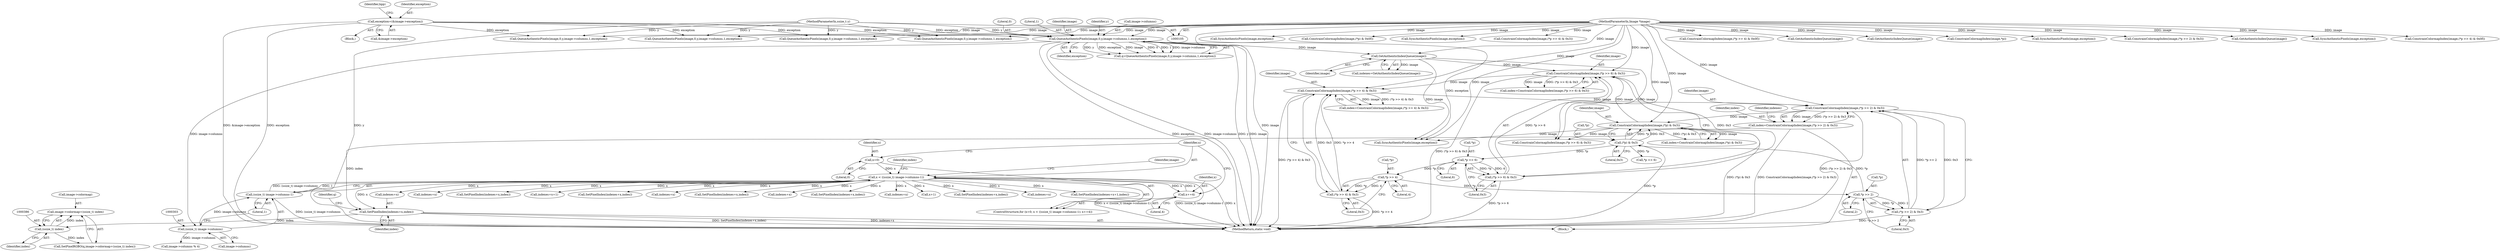digraph "0_ImageMagick_b6ae2f9e0ab13343c0281732d479757a8e8979c7@pointer" {
"1000381" [label="(Call,image->colormap+(ssize_t) index)"];
"1000385" [label="(Call,(ssize_t) index)"];
"1000374" [label="(Call,SetPixelIndex(indexes+x,index))"];
"1000299" [label="(Call,x < ((ssize_t) image->columns-1))"];
"1000308" [label="(Call,x+=4)"];
"1000296" [label="(Call,x=0)"];
"1000301" [label="(Call,(ssize_t) image->columns-1)"];
"1000302" [label="(Call,(ssize_t) image->columns)"];
"1000275" [label="(Call,QueueAuthenticPixels(image,0,y,image->columns,1,exception))"];
"1000108" [label="(MethodParameterIn,Image *image)"];
"1000107" [label="(MethodParameterIn,ssize_t y)"];
"1000117" [label="(Call,exception=(&image->exception))"];
"1000364" [label="(Call,index=ConstrainColormapIndex(image,(*p >> 2) & 0x3))"];
"1000366" [label="(Call,ConstrainColormapIndex(image,(*p >> 2) & 0x3))"];
"1000340" [label="(Call,ConstrainColormapIndex(image,(*p >> 4) & 0x3))"];
"1000314" [label="(Call,ConstrainColormapIndex(image,(*p >> 6) & 0x3))"];
"1000293" [label="(Call,GetAuthenticIndexQueue(image))"];
"1000392" [label="(Call,ConstrainColormapIndex(image,(*p) & 0x3))"];
"1000394" [label="(Call,(*p) & 0x3)"];
"1000369" [label="(Call,*p >> 2)"];
"1000343" [label="(Call,*p >> 4)"];
"1000317" [label="(Call,*p >> 6)"];
"1000316" [label="(Call,(*p >> 6) & 0x3)"];
"1000342" [label="(Call,(*p >> 4) & 0x3)"];
"1000368" [label="(Call,(*p >> 2) & 0x3)"];
"1000283" [label="(Identifier,exception)"];
"1000576" [label="(Call,ConstrainColormapIndex(image,(*p >> 4) & 0x0f))"];
"1000124" [label="(Identifier,bpp)"];
"1000438" [label="(Call,indexes+x)"];
"1000385" [label="(Call,(ssize_t) index)"];
"1000275" [label="(Call,QueueAuthenticPixels(image,0,y,image->columns,1,exception))"];
"1000279" [label="(Call,image->columns)"];
"1000277" [label="(Literal,0)"];
"1000507" [label="(Call,SetPixelIndex(indexes+x,index))"];
"1000420" [label="(Call,image->columns % 4)"];
"1000118" [label="(Identifier,exception)"];
"1000367" [label="(Identifier,image)"];
"1000399" [label="(Call,indexes+x+1)"];
"1000369" [label="(Call,*p >> 2)"];
"1000364" [label="(Call,index=ConstrainColormapIndex(image,(*p >> 2) & 0x3))"];
"1000472" [label="(Call,SetPixelIndex(indexes+x,index))"];
"1000302" [label="(Call,(ssize_t) image->columns)"];
"1000375" [label="(Call,indexes+x)"];
"1000301" [label="(Call,(ssize_t) image->columns-1)"];
"1000432" [label="(Call,*p >> 6)"];
"1000473" [label="(Call,indexes+x)"];
"1000298" [label="(Literal,0)"];
"1000297" [label="(Identifier,x)"];
"1000312" [label="(Call,index=ConstrainColormapIndex(image,(*p >> 6) & 0x3))"];
"1000308" [label="(Call,x+=4)"];
"1000322" [label="(Call,SetPixelIndex(indexes+x,index))"];
"1000316" [label="(Call,(*p >> 6) & 0x3)"];
"1000299" [label="(Call,x < ((ssize_t) image->columns-1))"];
"1000366" [label="(Call,ConstrainColormapIndex(image,(*p >> 2) & 0x3))"];
"1000381" [label="(Call,image->colormap+(ssize_t) index)"];
"1000119" [label="(Call,&image->exception)"];
"1000429" [label="(Call,ConstrainColormapIndex(image,(*p >> 6) & 0x3))"];
"1000677" [label="(Call,QueueAuthenticPixels(image,0,y,image->columns,1,exception))"];
"1000537" [label="(Call,QueueAuthenticPixels(image,0,y,image->columns,1,exception))"];
"1000392" [label="(Call,ConstrainColormapIndex(image,(*p) & 0x3))"];
"1000341" [label="(Identifier,image)"];
"1000117" [label="(Call,exception=(&image->exception))"];
"1000555" [label="(Call,GetAuthenticIndexQueue(image))"];
"1000376" [label="(Identifier,indexes)"];
"1000107" [label="(MethodParameterIn,ssize_t y)"];
"1000382" [label="(Call,image->colormap)"];
"1000387" [label="(Identifier,index)"];
"1000323" [label="(Call,indexes+x)"];
"1000282" [label="(Literal,1)"];
"1000437" [label="(Call,SetPixelIndex(indexes+x,index))"];
"1000148" [label="(Call,GetAuthenticIndexQueue(image))"];
"1000300" [label="(Identifier,x)"];
"1000713" [label="(Call,ConstrainColormapIndex(image,*p))"];
"1000393" [label="(Identifier,image)"];
"1000379" [label="(Call,SetPixelRGBO(q,image->colormap+(ssize_t) index))"];
"1000737" [label="(Call,SyncAuthenticPixels(image,exception))"];
"1000803" [label="(MethodReturn,static void)"];
"1000499" [label="(Call,ConstrainColormapIndex(image,(*p >> 2) & 0x3))"];
"1000291" [label="(Call,indexes=GetAuthenticIndexQueue(image))"];
"1000309" [label="(Identifier,x)"];
"1000343" [label="(Call,*p >> 4)"];
"1000342" [label="(Call,(*p >> 4) & 0x3)"];
"1000314" [label="(Call,ConstrainColormapIndex(image,(*p >> 6) & 0x3))"];
"1000380" [label="(Identifier,q)"];
"1000695" [label="(Call,GetAuthenticIndexQueue(image))"];
"1000746" [label="(Call,QueueAuthenticPixels(image,0,y,image->columns,1,exception))"];
"1000110" [label="(Block,)"];
"1000266" [label="(Call,SyncAuthenticPixels(image,exception))"];
"1000315" [label="(Identifier,image)"];
"1000344" [label="(Call,*p)"];
"1000108" [label="(MethodParameterIn,Image *image)"];
"1000374" [label="(Call,SetPixelIndex(indexes+x,index))"];
"1000318" [label="(Call,*p)"];
"1000639" [label="(Call,ConstrainColormapIndex(image,(*p >> 4) & 0x0f))"];
"1000667" [label="(Call,SyncAuthenticPixels(image,exception))"];
"1000346" [label="(Literal,4)"];
"1000349" [label="(Call,indexes+x)"];
"1000293" [label="(Call,GetAuthenticIndexQueue(image))"];
"1000304" [label="(Call,image->columns)"];
"1000365" [label="(Identifier,index)"];
"1000401" [label="(Call,x+1)"];
"1000394" [label="(Call,(*p) & 0x3)"];
"1000602" [label="(Call,ConstrainColormapIndex(image,(*p) & 0x0f))"];
"1000798" [label="(Call,SyncAuthenticPixels(image,exception))"];
"1000276" [label="(Identifier,image)"];
"1000347" [label="(Literal,0x3)"];
"1000320" [label="(Literal,6)"];
"1000294" [label="(Identifier,image)"];
"1000338" [label="(Call,index=ConstrainColormapIndex(image,(*p >> 4) & 0x3))"];
"1000464" [label="(Call,ConstrainColormapIndex(image,(*p >> 4) & 0x3))"];
"1000378" [label="(Identifier,index)"];
"1000348" [label="(Call,SetPixelIndex(indexes+x,index))"];
"1000321" [label="(Literal,0x3)"];
"1000372" [label="(Literal,2)"];
"1000313" [label="(Identifier,index)"];
"1000368" [label="(Call,(*p >> 2) & 0x3)"];
"1000295" [label="(ControlStructure,for (x=0; x < ((ssize_t) image->columns-1); x+=4))"];
"1000390" [label="(Call,index=ConstrainColormapIndex(image,(*p) & 0x3))"];
"1000296" [label="(Call,x=0)"];
"1000508" [label="(Call,indexes+x)"];
"1000311" [label="(Block,)"];
"1000395" [label="(Call,*p)"];
"1000397" [label="(Literal,0x3)"];
"1000130" [label="(Call,QueueAuthenticPixels(image,0,y,image->columns,1,exception))"];
"1000370" [label="(Call,*p)"];
"1000273" [label="(Call,q=QueueAuthenticPixels(image,0,y,image->columns,1,exception))"];
"1000373" [label="(Literal,0x3)"];
"1000340" [label="(Call,ConstrainColormapIndex(image,(*p >> 4) & 0x3))"];
"1000398" [label="(Call,SetPixelIndex(indexes+x+1,index))"];
"1000317" [label="(Call,*p >> 6)"];
"1000422" [label="(Identifier,image)"];
"1000278" [label="(Identifier,y)"];
"1000307" [label="(Literal,1)"];
"1000527" [label="(Call,SyncAuthenticPixels(image,exception))"];
"1000310" [label="(Literal,4)"];
"1000381" -> "1000379"  [label="AST: "];
"1000381" -> "1000385"  [label="CFG: "];
"1000382" -> "1000381"  [label="AST: "];
"1000385" -> "1000381"  [label="AST: "];
"1000379" -> "1000381"  [label="CFG: "];
"1000385" -> "1000381"  [label="DDG: index"];
"1000385" -> "1000387"  [label="CFG: "];
"1000386" -> "1000385"  [label="AST: "];
"1000387" -> "1000385"  [label="AST: "];
"1000385" -> "1000379"  [label="DDG: index"];
"1000374" -> "1000385"  [label="DDG: index"];
"1000374" -> "1000311"  [label="AST: "];
"1000374" -> "1000378"  [label="CFG: "];
"1000375" -> "1000374"  [label="AST: "];
"1000378" -> "1000374"  [label="AST: "];
"1000380" -> "1000374"  [label="CFG: "];
"1000374" -> "1000803"  [label="DDG: indexes+x"];
"1000374" -> "1000803"  [label="DDG: SetPixelIndex(indexes+x,index)"];
"1000299" -> "1000374"  [label="DDG: x"];
"1000364" -> "1000374"  [label="DDG: index"];
"1000299" -> "1000295"  [label="AST: "];
"1000299" -> "1000301"  [label="CFG: "];
"1000300" -> "1000299"  [label="AST: "];
"1000301" -> "1000299"  [label="AST: "];
"1000313" -> "1000299"  [label="CFG: "];
"1000422" -> "1000299"  [label="CFG: "];
"1000299" -> "1000803"  [label="DDG: x < ((ssize_t) image->columns-1)"];
"1000299" -> "1000803"  [label="DDG: (ssize_t) image->columns-1"];
"1000299" -> "1000803"  [label="DDG: x"];
"1000308" -> "1000299"  [label="DDG: x"];
"1000296" -> "1000299"  [label="DDG: x"];
"1000301" -> "1000299"  [label="DDG: (ssize_t) image->columns"];
"1000301" -> "1000299"  [label="DDG: 1"];
"1000299" -> "1000308"  [label="DDG: x"];
"1000299" -> "1000322"  [label="DDG: x"];
"1000299" -> "1000323"  [label="DDG: x"];
"1000299" -> "1000348"  [label="DDG: x"];
"1000299" -> "1000349"  [label="DDG: x"];
"1000299" -> "1000375"  [label="DDG: x"];
"1000299" -> "1000398"  [label="DDG: x"];
"1000299" -> "1000399"  [label="DDG: x"];
"1000299" -> "1000401"  [label="DDG: x"];
"1000299" -> "1000437"  [label="DDG: x"];
"1000299" -> "1000438"  [label="DDG: x"];
"1000299" -> "1000472"  [label="DDG: x"];
"1000299" -> "1000473"  [label="DDG: x"];
"1000299" -> "1000507"  [label="DDG: x"];
"1000299" -> "1000508"  [label="DDG: x"];
"1000308" -> "1000295"  [label="AST: "];
"1000308" -> "1000310"  [label="CFG: "];
"1000309" -> "1000308"  [label="AST: "];
"1000310" -> "1000308"  [label="AST: "];
"1000300" -> "1000308"  [label="CFG: "];
"1000296" -> "1000295"  [label="AST: "];
"1000296" -> "1000298"  [label="CFG: "];
"1000297" -> "1000296"  [label="AST: "];
"1000298" -> "1000296"  [label="AST: "];
"1000300" -> "1000296"  [label="CFG: "];
"1000301" -> "1000307"  [label="CFG: "];
"1000302" -> "1000301"  [label="AST: "];
"1000307" -> "1000301"  [label="AST: "];
"1000301" -> "1000803"  [label="DDG: (ssize_t) image->columns"];
"1000302" -> "1000301"  [label="DDG: image->columns"];
"1000302" -> "1000304"  [label="CFG: "];
"1000303" -> "1000302"  [label="AST: "];
"1000304" -> "1000302"  [label="AST: "];
"1000307" -> "1000302"  [label="CFG: "];
"1000275" -> "1000302"  [label="DDG: image->columns"];
"1000302" -> "1000420"  [label="DDG: image->columns"];
"1000275" -> "1000273"  [label="AST: "];
"1000275" -> "1000283"  [label="CFG: "];
"1000276" -> "1000275"  [label="AST: "];
"1000277" -> "1000275"  [label="AST: "];
"1000278" -> "1000275"  [label="AST: "];
"1000279" -> "1000275"  [label="AST: "];
"1000282" -> "1000275"  [label="AST: "];
"1000283" -> "1000275"  [label="AST: "];
"1000273" -> "1000275"  [label="CFG: "];
"1000275" -> "1000803"  [label="DDG: y"];
"1000275" -> "1000803"  [label="DDG: image"];
"1000275" -> "1000803"  [label="DDG: exception"];
"1000275" -> "1000803"  [label="DDG: image->columns"];
"1000275" -> "1000273"  [label="DDG: y"];
"1000275" -> "1000273"  [label="DDG: exception"];
"1000275" -> "1000273"  [label="DDG: image"];
"1000275" -> "1000273"  [label="DDG: 0"];
"1000275" -> "1000273"  [label="DDG: 1"];
"1000275" -> "1000273"  [label="DDG: image->columns"];
"1000108" -> "1000275"  [label="DDG: image"];
"1000107" -> "1000275"  [label="DDG: y"];
"1000117" -> "1000275"  [label="DDG: exception"];
"1000275" -> "1000293"  [label="DDG: image"];
"1000275" -> "1000527"  [label="DDG: exception"];
"1000108" -> "1000105"  [label="AST: "];
"1000108" -> "1000803"  [label="DDG: image"];
"1000108" -> "1000130"  [label="DDG: image"];
"1000108" -> "1000148"  [label="DDG: image"];
"1000108" -> "1000266"  [label="DDG: image"];
"1000108" -> "1000293"  [label="DDG: image"];
"1000108" -> "1000314"  [label="DDG: image"];
"1000108" -> "1000340"  [label="DDG: image"];
"1000108" -> "1000366"  [label="DDG: image"];
"1000108" -> "1000392"  [label="DDG: image"];
"1000108" -> "1000429"  [label="DDG: image"];
"1000108" -> "1000464"  [label="DDG: image"];
"1000108" -> "1000499"  [label="DDG: image"];
"1000108" -> "1000527"  [label="DDG: image"];
"1000108" -> "1000537"  [label="DDG: image"];
"1000108" -> "1000555"  [label="DDG: image"];
"1000108" -> "1000576"  [label="DDG: image"];
"1000108" -> "1000602"  [label="DDG: image"];
"1000108" -> "1000639"  [label="DDG: image"];
"1000108" -> "1000667"  [label="DDG: image"];
"1000108" -> "1000677"  [label="DDG: image"];
"1000108" -> "1000695"  [label="DDG: image"];
"1000108" -> "1000713"  [label="DDG: image"];
"1000108" -> "1000737"  [label="DDG: image"];
"1000108" -> "1000746"  [label="DDG: image"];
"1000108" -> "1000798"  [label="DDG: image"];
"1000107" -> "1000105"  [label="AST: "];
"1000107" -> "1000803"  [label="DDG: y"];
"1000107" -> "1000130"  [label="DDG: y"];
"1000107" -> "1000537"  [label="DDG: y"];
"1000107" -> "1000677"  [label="DDG: y"];
"1000107" -> "1000746"  [label="DDG: y"];
"1000117" -> "1000110"  [label="AST: "];
"1000117" -> "1000119"  [label="CFG: "];
"1000118" -> "1000117"  [label="AST: "];
"1000119" -> "1000117"  [label="AST: "];
"1000124" -> "1000117"  [label="CFG: "];
"1000117" -> "1000803"  [label="DDG: exception"];
"1000117" -> "1000803"  [label="DDG: &image->exception"];
"1000117" -> "1000130"  [label="DDG: exception"];
"1000117" -> "1000537"  [label="DDG: exception"];
"1000117" -> "1000677"  [label="DDG: exception"];
"1000117" -> "1000746"  [label="DDG: exception"];
"1000364" -> "1000311"  [label="AST: "];
"1000364" -> "1000366"  [label="CFG: "];
"1000365" -> "1000364"  [label="AST: "];
"1000366" -> "1000364"  [label="AST: "];
"1000376" -> "1000364"  [label="CFG: "];
"1000364" -> "1000803"  [label="DDG: ConstrainColormapIndex(image,(*p >> 2) & 0x3)"];
"1000366" -> "1000364"  [label="DDG: image"];
"1000366" -> "1000364"  [label="DDG: (*p >> 2) & 0x3"];
"1000366" -> "1000368"  [label="CFG: "];
"1000367" -> "1000366"  [label="AST: "];
"1000368" -> "1000366"  [label="AST: "];
"1000366" -> "1000803"  [label="DDG: (*p >> 2) & 0x3"];
"1000340" -> "1000366"  [label="DDG: image"];
"1000368" -> "1000366"  [label="DDG: *p >> 2"];
"1000368" -> "1000366"  [label="DDG: 0x3"];
"1000366" -> "1000392"  [label="DDG: image"];
"1000340" -> "1000338"  [label="AST: "];
"1000340" -> "1000342"  [label="CFG: "];
"1000341" -> "1000340"  [label="AST: "];
"1000342" -> "1000340"  [label="AST: "];
"1000338" -> "1000340"  [label="CFG: "];
"1000340" -> "1000803"  [label="DDG: (*p >> 4) & 0x3"];
"1000340" -> "1000338"  [label="DDG: image"];
"1000340" -> "1000338"  [label="DDG: (*p >> 4) & 0x3"];
"1000314" -> "1000340"  [label="DDG: image"];
"1000342" -> "1000340"  [label="DDG: *p >> 4"];
"1000342" -> "1000340"  [label="DDG: 0x3"];
"1000314" -> "1000312"  [label="AST: "];
"1000314" -> "1000316"  [label="CFG: "];
"1000315" -> "1000314"  [label="AST: "];
"1000316" -> "1000314"  [label="AST: "];
"1000312" -> "1000314"  [label="CFG: "];
"1000314" -> "1000803"  [label="DDG: (*p >> 6) & 0x3"];
"1000314" -> "1000312"  [label="DDG: image"];
"1000314" -> "1000312"  [label="DDG: (*p >> 6) & 0x3"];
"1000293" -> "1000314"  [label="DDG: image"];
"1000392" -> "1000314"  [label="DDG: image"];
"1000316" -> "1000314"  [label="DDG: *p >> 6"];
"1000316" -> "1000314"  [label="DDG: 0x3"];
"1000293" -> "1000291"  [label="AST: "];
"1000293" -> "1000294"  [label="CFG: "];
"1000294" -> "1000293"  [label="AST: "];
"1000291" -> "1000293"  [label="CFG: "];
"1000293" -> "1000291"  [label="DDG: image"];
"1000293" -> "1000429"  [label="DDG: image"];
"1000293" -> "1000527"  [label="DDG: image"];
"1000392" -> "1000390"  [label="AST: "];
"1000392" -> "1000394"  [label="CFG: "];
"1000393" -> "1000392"  [label="AST: "];
"1000394" -> "1000392"  [label="AST: "];
"1000390" -> "1000392"  [label="CFG: "];
"1000392" -> "1000803"  [label="DDG: (*p) & 0x3"];
"1000392" -> "1000390"  [label="DDG: image"];
"1000392" -> "1000390"  [label="DDG: (*p) & 0x3"];
"1000394" -> "1000392"  [label="DDG: *p"];
"1000394" -> "1000392"  [label="DDG: 0x3"];
"1000392" -> "1000429"  [label="DDG: image"];
"1000392" -> "1000527"  [label="DDG: image"];
"1000394" -> "1000397"  [label="CFG: "];
"1000395" -> "1000394"  [label="AST: "];
"1000397" -> "1000394"  [label="AST: "];
"1000394" -> "1000803"  [label="DDG: *p"];
"1000394" -> "1000317"  [label="DDG: *p"];
"1000369" -> "1000394"  [label="DDG: *p"];
"1000394" -> "1000432"  [label="DDG: *p"];
"1000369" -> "1000368"  [label="AST: "];
"1000369" -> "1000372"  [label="CFG: "];
"1000370" -> "1000369"  [label="AST: "];
"1000372" -> "1000369"  [label="AST: "];
"1000373" -> "1000369"  [label="CFG: "];
"1000369" -> "1000368"  [label="DDG: *p"];
"1000369" -> "1000368"  [label="DDG: 2"];
"1000343" -> "1000369"  [label="DDG: *p"];
"1000343" -> "1000342"  [label="AST: "];
"1000343" -> "1000346"  [label="CFG: "];
"1000344" -> "1000343"  [label="AST: "];
"1000346" -> "1000343"  [label="AST: "];
"1000347" -> "1000343"  [label="CFG: "];
"1000343" -> "1000342"  [label="DDG: *p"];
"1000343" -> "1000342"  [label="DDG: 4"];
"1000317" -> "1000343"  [label="DDG: *p"];
"1000317" -> "1000316"  [label="AST: "];
"1000317" -> "1000320"  [label="CFG: "];
"1000318" -> "1000317"  [label="AST: "];
"1000320" -> "1000317"  [label="AST: "];
"1000321" -> "1000317"  [label="CFG: "];
"1000317" -> "1000316"  [label="DDG: *p"];
"1000317" -> "1000316"  [label="DDG: 6"];
"1000316" -> "1000321"  [label="CFG: "];
"1000321" -> "1000316"  [label="AST: "];
"1000316" -> "1000803"  [label="DDG: *p >> 6"];
"1000342" -> "1000347"  [label="CFG: "];
"1000347" -> "1000342"  [label="AST: "];
"1000342" -> "1000803"  [label="DDG: *p >> 4"];
"1000368" -> "1000373"  [label="CFG: "];
"1000373" -> "1000368"  [label="AST: "];
"1000368" -> "1000803"  [label="DDG: *p >> 2"];
}
